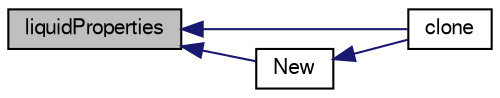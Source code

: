 digraph "liquidProperties"
{
  bgcolor="transparent";
  edge [fontname="FreeSans",fontsize="10",labelfontname="FreeSans",labelfontsize="10"];
  node [fontname="FreeSans",fontsize="10",shape=record];
  rankdir="LR";
  Node1 [label="liquidProperties",height=0.2,width=0.4,color="black", fillcolor="grey75", style="filled", fontcolor="black"];
  Node1 -> Node2 [dir="back",color="midnightblue",fontsize="10",style="solid",fontname="FreeSans"];
  Node2 [label="clone",height=0.2,width=0.4,color="black",URL="$a29954.html#af022e70d5b5476192357f6bf43a14f37",tooltip="Construct and return clone. "];
  Node1 -> Node3 [dir="back",color="midnightblue",fontsize="10",style="solid",fontname="FreeSans"];
  Node3 [label="New",height=0.2,width=0.4,color="black",URL="$a29954.html#a99c1cb8276d5bed55adc07f0464a7318",tooltip="Return a pointer to a new liquidProperties created from input. "];
  Node3 -> Node2 [dir="back",color="midnightblue",fontsize="10",style="solid",fontname="FreeSans"];
}
